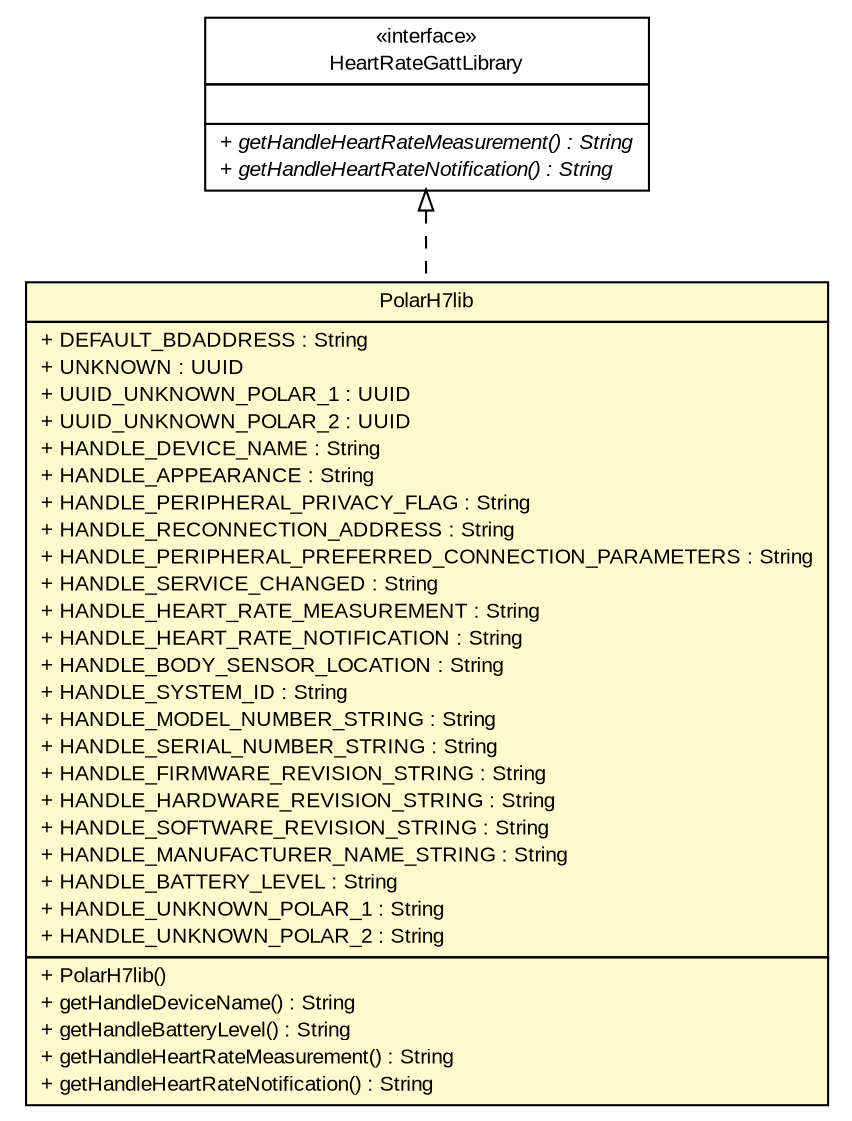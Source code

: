 #!/usr/local/bin/dot
#
# Class diagram 
# Generated by UMLGraph version R5_6 (http://www.umlgraph.org/)
#

digraph G {
	edge [fontname="arial",fontsize=10,labelfontname="arial",labelfontsize=10];
	node [fontname="arial",fontsize=10,shape=plaintext];
	nodesep=0.25;
	ranksep=0.5;
	// de.fhg.fit.biomos.sensorplatform.gatt.PolarH7lib
	c15 [label=<<table title="de.fhg.fit.biomos.sensorplatform.gatt.PolarH7lib" border="0" cellborder="1" cellspacing="0" cellpadding="2" port="p" bgcolor="lemonChiffon" href="./PolarH7lib.html">
		<tr><td><table border="0" cellspacing="0" cellpadding="1">
<tr><td align="center" balign="center"> PolarH7lib </td></tr>
		</table></td></tr>
		<tr><td><table border="0" cellspacing="0" cellpadding="1">
<tr><td align="left" balign="left"> + DEFAULT_BDADDRESS : String </td></tr>
<tr><td align="left" balign="left"> + UNKNOWN : UUID </td></tr>
<tr><td align="left" balign="left"> + UUID_UNKNOWN_POLAR_1 : UUID </td></tr>
<tr><td align="left" balign="left"> + UUID_UNKNOWN_POLAR_2 : UUID </td></tr>
<tr><td align="left" balign="left"> + HANDLE_DEVICE_NAME : String </td></tr>
<tr><td align="left" balign="left"> + HANDLE_APPEARANCE : String </td></tr>
<tr><td align="left" balign="left"> + HANDLE_PERIPHERAL_PRIVACY_FLAG : String </td></tr>
<tr><td align="left" balign="left"> + HANDLE_RECONNECTION_ADDRESS : String </td></tr>
<tr><td align="left" balign="left"> + HANDLE_PERIPHERAL_PREFERRED_CONNECTION_PARAMETERS : String </td></tr>
<tr><td align="left" balign="left"> + HANDLE_SERVICE_CHANGED : String </td></tr>
<tr><td align="left" balign="left"> + HANDLE_HEART_RATE_MEASUREMENT : String </td></tr>
<tr><td align="left" balign="left"> + HANDLE_HEART_RATE_NOTIFICATION : String </td></tr>
<tr><td align="left" balign="left"> + HANDLE_BODY_SENSOR_LOCATION : String </td></tr>
<tr><td align="left" balign="left"> + HANDLE_SYSTEM_ID : String </td></tr>
<tr><td align="left" balign="left"> + HANDLE_MODEL_NUMBER_STRING : String </td></tr>
<tr><td align="left" balign="left"> + HANDLE_SERIAL_NUMBER_STRING : String </td></tr>
<tr><td align="left" balign="left"> + HANDLE_FIRMWARE_REVISION_STRING : String </td></tr>
<tr><td align="left" balign="left"> + HANDLE_HARDWARE_REVISION_STRING : String </td></tr>
<tr><td align="left" balign="left"> + HANDLE_SOFTWARE_REVISION_STRING : String </td></tr>
<tr><td align="left" balign="left"> + HANDLE_MANUFACTURER_NAME_STRING : String </td></tr>
<tr><td align="left" balign="left"> + HANDLE_BATTERY_LEVEL : String </td></tr>
<tr><td align="left" balign="left"> + HANDLE_UNKNOWN_POLAR_1 : String </td></tr>
<tr><td align="left" balign="left"> + HANDLE_UNKNOWN_POLAR_2 : String </td></tr>
		</table></td></tr>
		<tr><td><table border="0" cellspacing="0" cellpadding="1">
<tr><td align="left" balign="left"> + PolarH7lib() </td></tr>
<tr><td align="left" balign="left"> + getHandleDeviceName() : String </td></tr>
<tr><td align="left" balign="left"> + getHandleBatteryLevel() : String </td></tr>
<tr><td align="left" balign="left"> + getHandleHeartRateMeasurement() : String </td></tr>
<tr><td align="left" balign="left"> + getHandleHeartRateNotification() : String </td></tr>
		</table></td></tr>
		</table>>, URL="./PolarH7lib.html", fontname="arial", fontcolor="black", fontsize=10.0];
	//de.fhg.fit.biomos.sensorplatform.gatt.PolarH7lib implements de.fhg.fit.biomos.sensorplatform.gatt.HeartRateGattLibrary
	c18:p -> c15:p [dir=back,arrowtail=empty,style=dashed];
	// de.fhg.fit.biomos.sensorplatform.gatt.HeartRateGattLibrary
	c18 [label=<<table title="de.fhg.fit.biomos.sensorplatform.gatt.HeartRateGattLibrary" border="0" cellborder="1" cellspacing="0" cellpadding="2" port="p" href="http://java.sun.com/j2se/1.4.2/docs/api/de/fhg/fit/biomos/sensorplatform/gatt/HeartRateGattLibrary.html">
		<tr><td><table border="0" cellspacing="0" cellpadding="1">
<tr><td align="center" balign="center"> &#171;interface&#187; </td></tr>
<tr><td align="center" balign="center"> HeartRateGattLibrary </td></tr>
		</table></td></tr>
		<tr><td><table border="0" cellspacing="0" cellpadding="1">
<tr><td align="left" balign="left">  </td></tr>
		</table></td></tr>
		<tr><td><table border="0" cellspacing="0" cellpadding="1">
<tr><td align="left" balign="left"><font face="arial italic" point-size="10.0"> + getHandleHeartRateMeasurement() : String </font></td></tr>
<tr><td align="left" balign="left"><font face="arial italic" point-size="10.0"> + getHandleHeartRateNotification() : String </font></td></tr>
		</table></td></tr>
		</table>>, URL="http://java.sun.com/j2se/1.4.2/docs/api/de/fhg/fit/biomos/sensorplatform/gatt/HeartRateGattLibrary.html", fontname="arial", fontcolor="black", fontsize=10.0];
}

